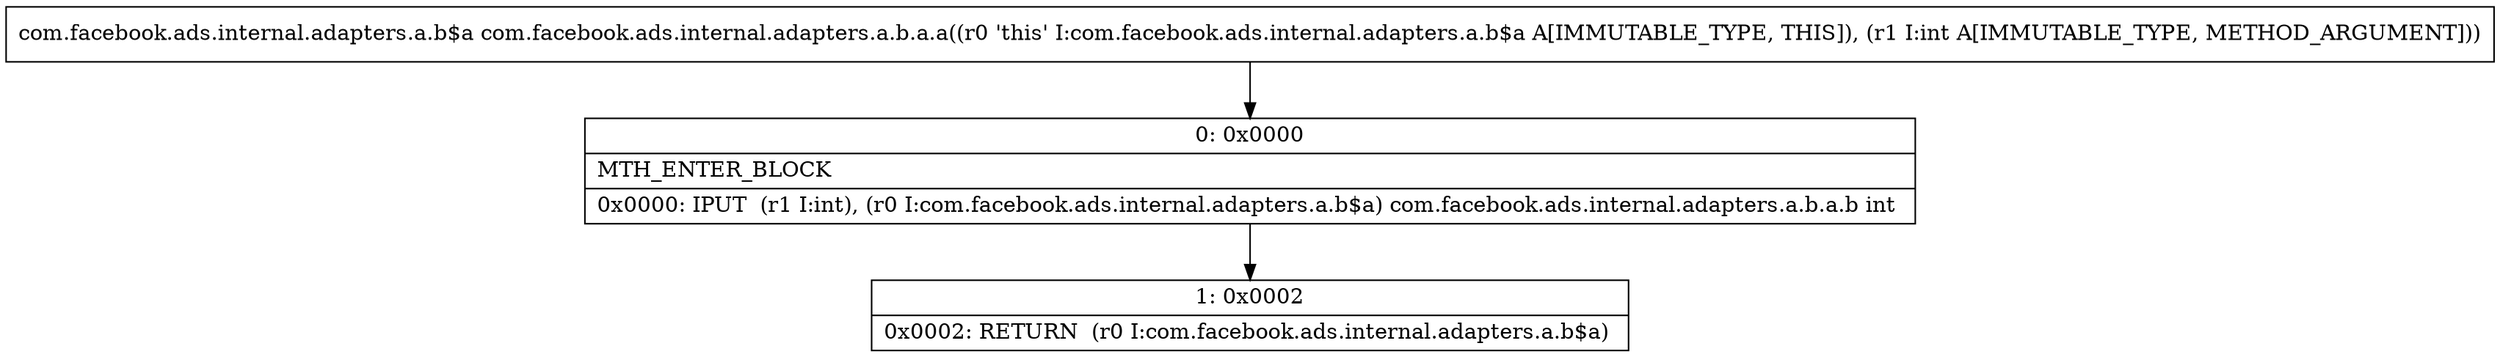 digraph "CFG forcom.facebook.ads.internal.adapters.a.b.a.a(I)Lcom\/facebook\/ads\/internal\/adapters\/a\/b$a;" {
Node_0 [shape=record,label="{0\:\ 0x0000|MTH_ENTER_BLOCK\l|0x0000: IPUT  (r1 I:int), (r0 I:com.facebook.ads.internal.adapters.a.b$a) com.facebook.ads.internal.adapters.a.b.a.b int \l}"];
Node_1 [shape=record,label="{1\:\ 0x0002|0x0002: RETURN  (r0 I:com.facebook.ads.internal.adapters.a.b$a) \l}"];
MethodNode[shape=record,label="{com.facebook.ads.internal.adapters.a.b$a com.facebook.ads.internal.adapters.a.b.a.a((r0 'this' I:com.facebook.ads.internal.adapters.a.b$a A[IMMUTABLE_TYPE, THIS]), (r1 I:int A[IMMUTABLE_TYPE, METHOD_ARGUMENT])) }"];
MethodNode -> Node_0;
Node_0 -> Node_1;
}

